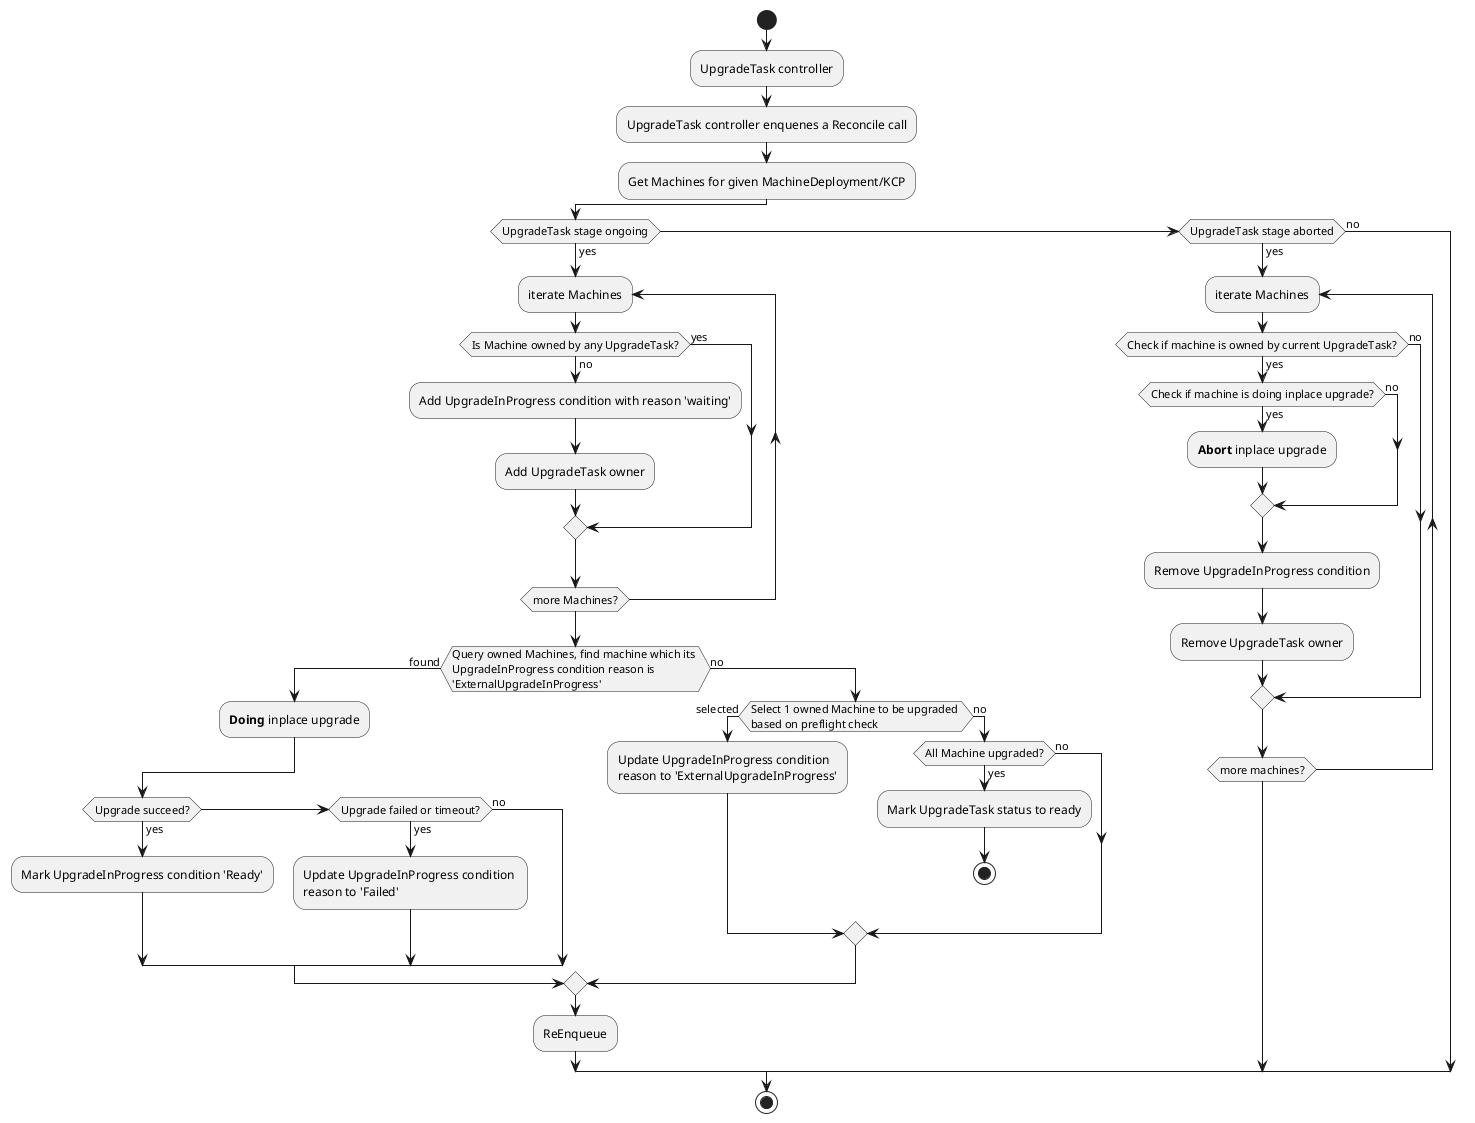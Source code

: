 @startuml reconcile

start

:UpgradeTask controller;
:UpgradeTask controller enquenes a Reconcile call;
:Get Machines for given MachineDeployment/KCP;

if (UpgradeTask stage ongoing) then (yes)
  repeat :iterate Machines
    if (Is Machine owned by any UpgradeTask?) then (no)
        :Add UpgradeInProgress condition with reason 'waiting';
        :Add UpgradeTask owner;
    else (yes)
    endif
  repeat while (more Machines?)
  if (Query owned Machines, find machine which its \nUpgradeInProgress condition reason is \n'ExternalUpgradeInProgress') then (found)
    :**Doing** inplace upgrade;
    if (Upgrade succeed?) then (yes)
      :Mark UpgradeInProgress condition 'Ready';
    else if (Upgrade failed or timeout?) then (yes)
      :Update UpgradeInProgress condition \nreason to 'Failed';
    else (no)
    endif
  else (no)
    if (Select 1 owned Machine to be upgraded \nbased on preflight check) then (selected)
      :Update UpgradeInProgress condition \nreason to 'ExternalUpgradeInProgress';
    else (no)
      if (All Machine upgraded?) then (yes)
        :Mark UpgradeTask status to ready;
        stop
      else (no)
      endif
    endif
  endif
  :ReEnqueue;
else if (UpgradeTask stage aborted) then (yes)
  repeat :iterate Machines
    if (Check if machine is owned by current UpgradeTask?) then (yes)
        if (Check if machine is doing inplace upgrade?) then (yes)
          :**Abort** inplace upgrade;
        else (no)
        endif
        :Remove UpgradeInProgress condition;
        :Remove UpgradeTask owner;
    else (no)
    endif
  repeat while (more machines?)
else (no)
endif

stop

@enduml
